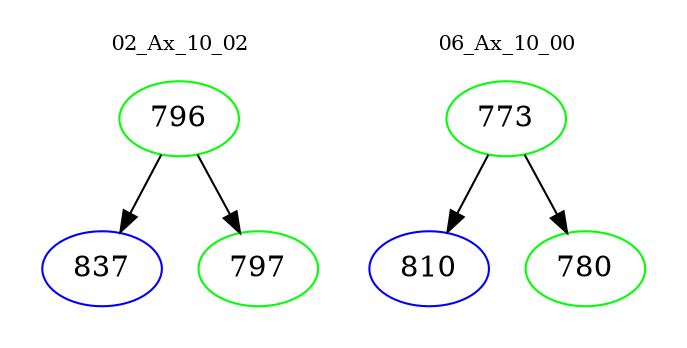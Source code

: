 digraph{
subgraph cluster_0 {
color = white
label = "02_Ax_10_02";
fontsize=10;
T0_796 [label="796", color="green"]
T0_796 -> T0_837 [color="black"]
T0_837 [label="837", color="blue"]
T0_796 -> T0_797 [color="black"]
T0_797 [label="797", color="green"]
}
subgraph cluster_1 {
color = white
label = "06_Ax_10_00";
fontsize=10;
T1_773 [label="773", color="green"]
T1_773 -> T1_810 [color="black"]
T1_810 [label="810", color="blue"]
T1_773 -> T1_780 [color="black"]
T1_780 [label="780", color="green"]
}
}
